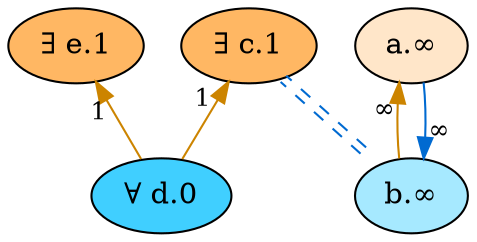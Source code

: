 digraph {
    // Node defaults can be set here if needed
    "d" [style="filled" fillcolor="#40cfff" label="∀ d.0" fontsize=14]
    "e" [style="filled" fillcolor="#ffb763" label="∃ e.1" fontsize=14]
    "c" [style="filled" fillcolor="#ffb763" label="∃ c.1" fontsize=14]
    "a" [style="filled" fillcolor="#ffe6c9" label="a.∞" fontsize=14]
    "b" [style="filled" fillcolor="#a6e9ff" label="b.∞" fontsize=14]
    edge[labeldistance=1.5 fontsize=12]
    "a" -> "b" [color="#cc8400" style="solid" dir="back" taillabel="∞" ]
    "b" -> "a" [color="#006ad1" style="solid" dir="back" taillabel="∞" ]
    "b" -> "c" [color="#006ad1:invis:#006ad1" style="dashed" dir="back" taillabel="" constraint=false]
    "c" -> "d" [color="#cc8400" style="solid" dir="back" taillabel="1" ]
    "e" -> "d" [color="#cc8400" style="solid" dir="back" taillabel="1" ]
    {rank = max d}
    {rank = min e c}
}